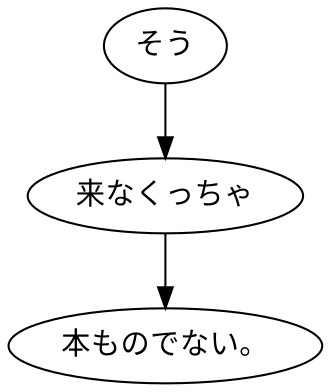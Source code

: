 digraph graph1003 {
	node0 [label="そう"];
	node1 [label="来なくっちゃ"];
	node2 [label="本ものでない。"];
	node0 -> node1;
	node1 -> node2;
}

